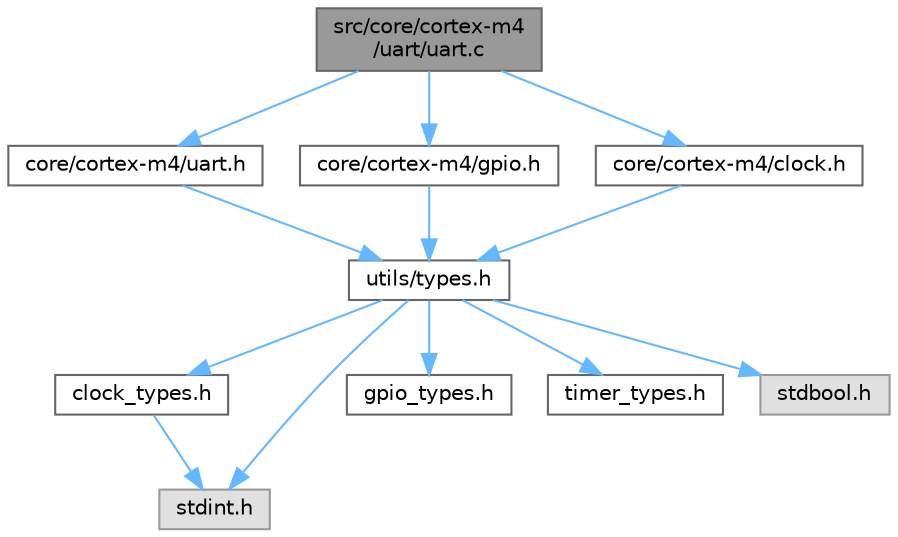 digraph "src/core/cortex-m4/uart/uart.c"
{
 // LATEX_PDF_SIZE
  bgcolor="transparent";
  edge [fontname=Helvetica,fontsize=10,labelfontname=Helvetica,labelfontsize=10];
  node [fontname=Helvetica,fontsize=10,shape=box,height=0.2,width=0.4];
  Node1 [id="Node000001",label="src/core/cortex-m4\l/uart/uart.c",height=0.2,width=0.4,color="gray40", fillcolor="grey60", style="filled", fontcolor="black",tooltip="UART HAL implementation for Cortex-M4 (STM32F401RE)"];
  Node1 -> Node2 [id="edge1_Node000001_Node000002",color="steelblue1",style="solid",tooltip=" "];
  Node2 [id="Node000002",label="core/cortex-m4/uart.h",height=0.2,width=0.4,color="grey40", fillcolor="white", style="filled",URL="$uart_8h.html",tooltip="UART HAL implementation for Cortex-M4 (STM32F401RE)."];
  Node2 -> Node3 [id="edge2_Node000002_Node000003",color="steelblue1",style="solid",tooltip=" "];
  Node3 [id="Node000003",label="utils/types.h",height=0.2,width=0.4,color="grey40", fillcolor="white", style="filled",URL="$types_8h.html",tooltip="Centralized type definitions include for NavHAL."];
  Node3 -> Node4 [id="edge3_Node000003_Node000004",color="steelblue1",style="solid",tooltip=" "];
  Node4 [id="Node000004",label="clock_types.h",height=0.2,width=0.4,color="grey40", fillcolor="white", style="filled",URL="$clock__types_8h.html",tooltip="Clock HAL type definitions."];
  Node4 -> Node5 [id="edge4_Node000004_Node000005",color="steelblue1",style="solid",tooltip=" "];
  Node5 [id="Node000005",label="stdint.h",height=0.2,width=0.4,color="grey60", fillcolor="#E0E0E0", style="filled",tooltip=" "];
  Node3 -> Node6 [id="edge5_Node000003_Node000006",color="steelblue1",style="solid",tooltip=" "];
  Node6 [id="Node000006",label="gpio_types.h",height=0.2,width=0.4,color="grey40", fillcolor="white", style="filled",URL="$gpio__types_8h.html",tooltip="GPIO pin definitions and related types for NavHAL."];
  Node3 -> Node7 [id="edge6_Node000003_Node000007",color="steelblue1",style="solid",tooltip=" "];
  Node7 [id="Node000007",label="timer_types.h",height=0.2,width=0.4,color="grey40", fillcolor="white", style="filled",URL="$timer__types_8h.html",tooltip=" "];
  Node3 -> Node8 [id="edge7_Node000003_Node000008",color="steelblue1",style="solid",tooltip=" "];
  Node8 [id="Node000008",label="stdbool.h",height=0.2,width=0.4,color="grey60", fillcolor="#E0E0E0", style="filled",tooltip=" "];
  Node3 -> Node5 [id="edge8_Node000003_Node000005",color="steelblue1",style="solid",tooltip=" "];
  Node1 -> Node9 [id="edge9_Node000001_Node000009",color="steelblue1",style="solid",tooltip=" "];
  Node9 [id="Node000009",label="core/cortex-m4/gpio.h",height=0.2,width=0.4,color="grey40", fillcolor="white", style="filled",URL="$gpio_8h.html",tooltip="GPIO HAL implementation for Cortex-M4 (STM32F401RE)."];
  Node9 -> Node3 [id="edge10_Node000009_Node000003",color="steelblue1",style="solid",tooltip=" "];
  Node1 -> Node10 [id="edge11_Node000001_Node000010",color="steelblue1",style="solid",tooltip=" "];
  Node10 [id="Node000010",label="core/cortex-m4/clock.h",height=0.2,width=0.4,color="grey40", fillcolor="white", style="filled",URL="$clock_8h.html",tooltip="Clock HAL implementation for Cortex-M4 (STM32F401RE)."];
  Node10 -> Node3 [id="edge12_Node000010_Node000003",color="steelblue1",style="solid",tooltip=" "];
}
